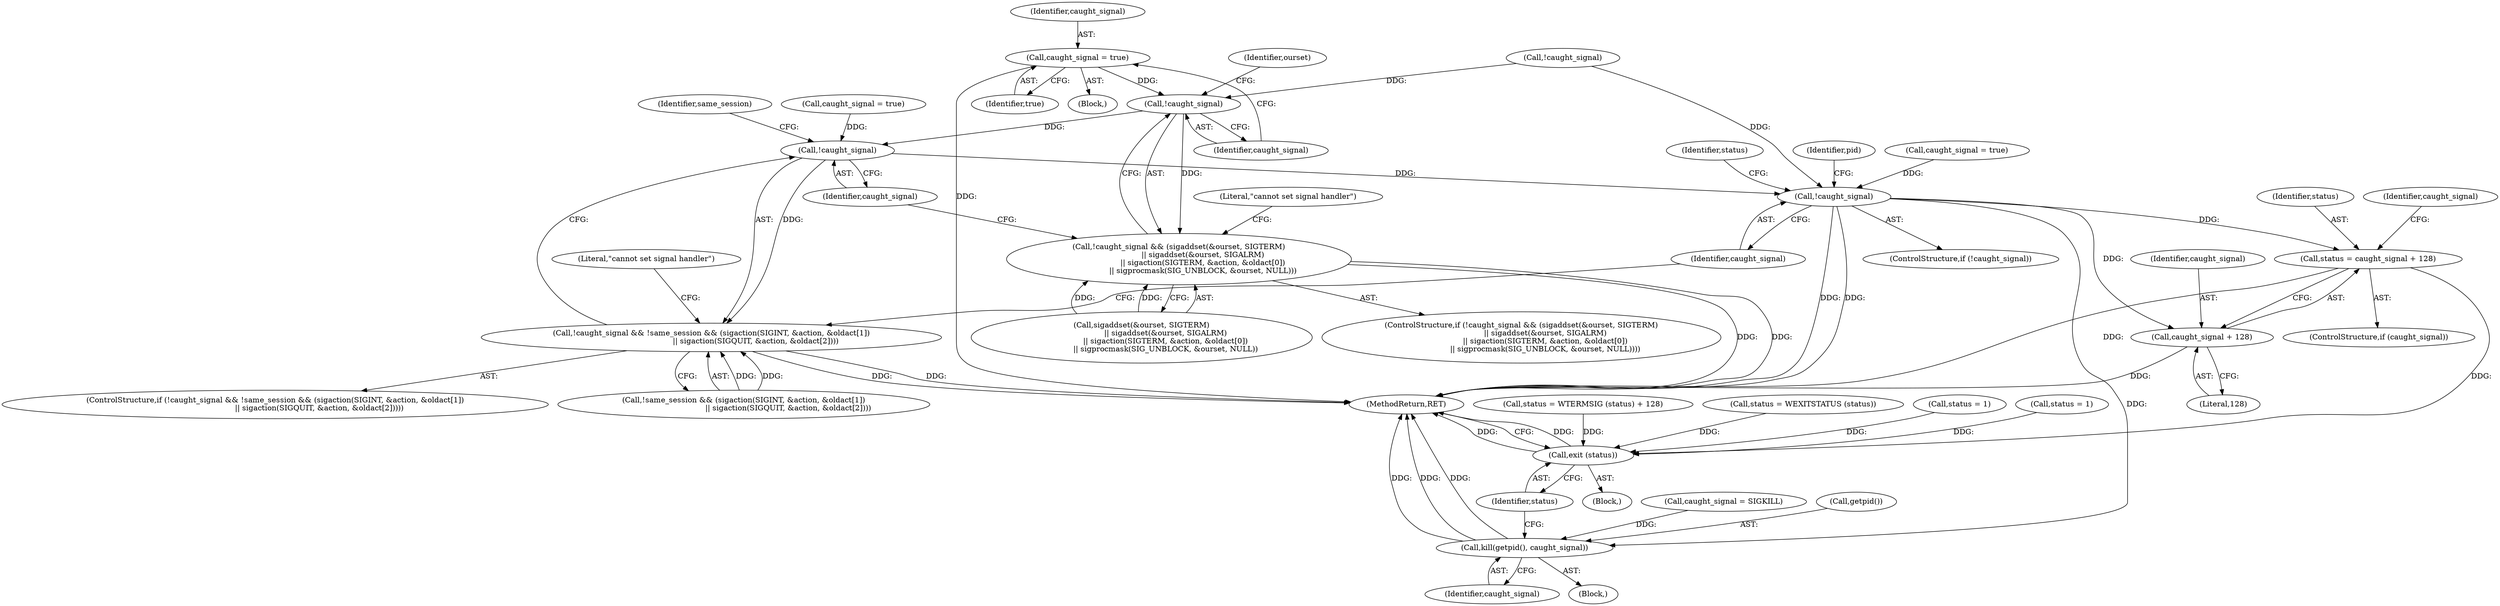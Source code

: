digraph "0_util-linux_dffab154d29a288aa171ff50263ecc8f2e14a891@API" {
"1000232" [label="(Call,caught_signal = true)"];
"1000237" [label="(Call,!caught_signal)"];
"1000236" [label="(Call,!caught_signal && (sigaddset(&ourset, SIGTERM)\n                    || sigaddset(&ourset, SIGALRM)\n                    || sigaction(SIGTERM, &action, &oldact[0])\n                    || sigprocmask(SIG_UNBLOCK, &ourset, NULL)))"];
"1000272" [label="(Call,!caught_signal)"];
"1000271" [label="(Call,!caught_signal && !same_session && (sigaction(SIGINT, &action, &oldact[1])\n                                     || sigaction(SIGQUIT, &action, &oldact[2])))"];
"1000302" [label="(Call,!caught_signal)"];
"1000372" [label="(Call,status = caught_signal + 128)"];
"1000447" [label="(Call,exit (status))"];
"1000374" [label="(Call,caught_signal + 128)"];
"1000444" [label="(Call,kill(getpid(), caught_signal))"];
"1000238" [label="(Identifier,caught_signal)"];
"1000448" [label="(Identifier,status)"];
"1000239" [label="(Call,sigaddset(&ourset, SIGTERM)\n                    || sigaddset(&ourset, SIGALRM)\n                    || sigaction(SIGTERM, &action, &oldact[0])\n                    || sigprocmask(SIG_UNBLOCK, &ourset, NULL))"];
"1000302" [label="(Call,!caught_signal)"];
"1000273" [label="(Identifier,caught_signal)"];
"1000270" [label="(ControlStructure,if (!caught_signal && !same_session && (sigaction(SIGINT, &action, &oldact[1])\n                                     || sigaction(SIGQUIT, &action, &oldact[2]))))"];
"1000234" [label="(Identifier,true)"];
"1000444" [label="(Call,kill(getpid(), caught_signal))"];
"1000297" [label="(Literal,\"cannot set signal handler\")"];
"1000446" [label="(Identifier,caught_signal)"];
"1000376" [label="(Literal,128)"];
"1000236" [label="(Call,!caught_signal && (sigaddset(&ourset, SIGTERM)\n                    || sigaddset(&ourset, SIGALRM)\n                    || sigaction(SIGTERM, &action, &oldact[0])\n                    || sigprocmask(SIG_UNBLOCK, &ourset, NULL)))"];
"1000372" [label="(Call,status = caught_signal + 128)"];
"1000303" [label="(Identifier,caught_signal)"];
"1000365" [label="(Call,status = WEXITSTATUS (status))"];
"1000272" [label="(Call,!caught_signal)"];
"1000271" [label="(Call,!caught_signal && !same_session && (sigaction(SIGINT, &action, &oldact[1])\n                                     || sigaction(SIGQUIT, &action, &oldact[2])))"];
"1000228" [label="(Block,)"];
"1000267" [label="(Call,caught_signal = true)"];
"1000298" [label="(Call,caught_signal = true)"];
"1000373" [label="(Identifier,status)"];
"1000399" [label="(Block,)"];
"1000382" [label="(Call,status = 1)"];
"1000383" [label="(Identifier,status)"];
"1000370" [label="(ControlStructure,if (caught_signal))"];
"1000440" [label="(Call,caught_signal = SIGKILL)"];
"1000235" [label="(ControlStructure,if (!caught_signal && (sigaddset(&ourset, SIGTERM)\n                    || sigaddset(&ourset, SIGALRM)\n                    || sigaction(SIGTERM, &action, &oldact[0])\n                    || sigprocmask(SIG_UNBLOCK, &ourset, NULL))))"];
"1000192" [label="(Call,!caught_signal)"];
"1000309" [label="(Identifier,pid)"];
"1000375" [label="(Identifier,caught_signal)"];
"1000386" [label="(Identifier,caught_signal)"];
"1000445" [label="(Call,getpid())"];
"1000447" [label="(Call,exit (status))"];
"1000242" [label="(Identifier,ourset)"];
"1000374" [label="(Call,caught_signal + 128)"];
"1000108" [label="(Block,)"];
"1000233" [label="(Identifier,caught_signal)"];
"1000237" [label="(Call,!caught_signal)"];
"1000276" [label="(Identifier,same_session)"];
"1000301" [label="(ControlStructure,if (!caught_signal))"];
"1000378" [label="(Call,status = 1)"];
"1000266" [label="(Literal,\"cannot set signal handler\")"];
"1000274" [label="(Call,!same_session && (sigaction(SIGINT, &action, &oldact[1])\n                                     || sigaction(SIGQUIT, &action, &oldact[2])))"];
"1000449" [label="(MethodReturn,RET)"];
"1000358" [label="(Call,status = WTERMSIG (status) + 128)"];
"1000232" [label="(Call,caught_signal = true)"];
"1000232" -> "1000228"  [label="AST: "];
"1000232" -> "1000234"  [label="CFG: "];
"1000233" -> "1000232"  [label="AST: "];
"1000234" -> "1000232"  [label="AST: "];
"1000238" -> "1000232"  [label="CFG: "];
"1000232" -> "1000449"  [label="DDG: "];
"1000232" -> "1000237"  [label="DDG: "];
"1000237" -> "1000236"  [label="AST: "];
"1000237" -> "1000238"  [label="CFG: "];
"1000238" -> "1000237"  [label="AST: "];
"1000242" -> "1000237"  [label="CFG: "];
"1000236" -> "1000237"  [label="CFG: "];
"1000237" -> "1000236"  [label="DDG: "];
"1000192" -> "1000237"  [label="DDG: "];
"1000237" -> "1000272"  [label="DDG: "];
"1000236" -> "1000235"  [label="AST: "];
"1000236" -> "1000239"  [label="CFG: "];
"1000239" -> "1000236"  [label="AST: "];
"1000266" -> "1000236"  [label="CFG: "];
"1000273" -> "1000236"  [label="CFG: "];
"1000236" -> "1000449"  [label="DDG: "];
"1000236" -> "1000449"  [label="DDG: "];
"1000239" -> "1000236"  [label="DDG: "];
"1000239" -> "1000236"  [label="DDG: "];
"1000272" -> "1000271"  [label="AST: "];
"1000272" -> "1000273"  [label="CFG: "];
"1000273" -> "1000272"  [label="AST: "];
"1000276" -> "1000272"  [label="CFG: "];
"1000271" -> "1000272"  [label="CFG: "];
"1000272" -> "1000271"  [label="DDG: "];
"1000267" -> "1000272"  [label="DDG: "];
"1000272" -> "1000302"  [label="DDG: "];
"1000271" -> "1000270"  [label="AST: "];
"1000271" -> "1000274"  [label="CFG: "];
"1000274" -> "1000271"  [label="AST: "];
"1000297" -> "1000271"  [label="CFG: "];
"1000303" -> "1000271"  [label="CFG: "];
"1000271" -> "1000449"  [label="DDG: "];
"1000271" -> "1000449"  [label="DDG: "];
"1000274" -> "1000271"  [label="DDG: "];
"1000274" -> "1000271"  [label="DDG: "];
"1000302" -> "1000301"  [label="AST: "];
"1000302" -> "1000303"  [label="CFG: "];
"1000303" -> "1000302"  [label="AST: "];
"1000309" -> "1000302"  [label="CFG: "];
"1000383" -> "1000302"  [label="CFG: "];
"1000302" -> "1000449"  [label="DDG: "];
"1000302" -> "1000449"  [label="DDG: "];
"1000298" -> "1000302"  [label="DDG: "];
"1000192" -> "1000302"  [label="DDG: "];
"1000302" -> "1000372"  [label="DDG: "];
"1000302" -> "1000374"  [label="DDG: "];
"1000302" -> "1000444"  [label="DDG: "];
"1000372" -> "1000370"  [label="AST: "];
"1000372" -> "1000374"  [label="CFG: "];
"1000373" -> "1000372"  [label="AST: "];
"1000374" -> "1000372"  [label="AST: "];
"1000386" -> "1000372"  [label="CFG: "];
"1000372" -> "1000449"  [label="DDG: "];
"1000372" -> "1000447"  [label="DDG: "];
"1000447" -> "1000108"  [label="AST: "];
"1000447" -> "1000448"  [label="CFG: "];
"1000448" -> "1000447"  [label="AST: "];
"1000449" -> "1000447"  [label="CFG: "];
"1000447" -> "1000449"  [label="DDG: "];
"1000447" -> "1000449"  [label="DDG: "];
"1000382" -> "1000447"  [label="DDG: "];
"1000378" -> "1000447"  [label="DDG: "];
"1000365" -> "1000447"  [label="DDG: "];
"1000358" -> "1000447"  [label="DDG: "];
"1000374" -> "1000376"  [label="CFG: "];
"1000375" -> "1000374"  [label="AST: "];
"1000376" -> "1000374"  [label="AST: "];
"1000374" -> "1000449"  [label="DDG: "];
"1000444" -> "1000399"  [label="AST: "];
"1000444" -> "1000446"  [label="CFG: "];
"1000445" -> "1000444"  [label="AST: "];
"1000446" -> "1000444"  [label="AST: "];
"1000448" -> "1000444"  [label="CFG: "];
"1000444" -> "1000449"  [label="DDG: "];
"1000444" -> "1000449"  [label="DDG: "];
"1000444" -> "1000449"  [label="DDG: "];
"1000440" -> "1000444"  [label="DDG: "];
}
